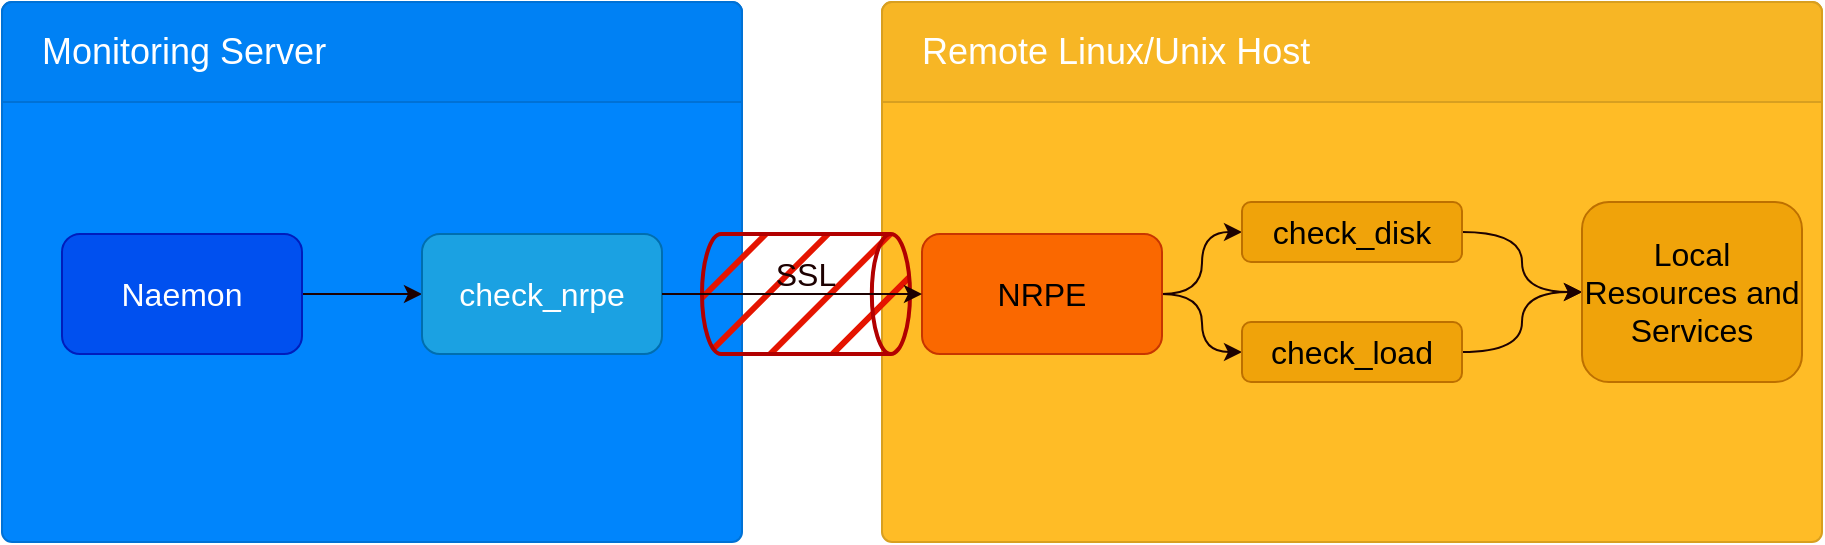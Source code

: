<mxfile version="24.7.17">
  <diagram name="Seite-1" id="R0aHDFtCkrT7WoSOV8md">
    <mxGraphModel dx="1434" dy="957" grid="1" gridSize="10" guides="1" tooltips="1" connect="1" arrows="1" fold="1" page="1" pageScale="1" pageWidth="1169" pageHeight="827" math="0" shadow="0">
      <root>
        <mxCell id="0" />
        <mxCell id="1" parent="0" />
        <mxCell id="5FB76fzgtN4Mtl5dD62B-1" value="" style="html=1;shadow=0;dashed=0;shape=mxgraph.bootstrap.rrect;rSize=5;strokeColor=#0071D5;html=1;whiteSpace=wrap;fillColor=#0085FC;fontColor=#ffffff;verticalAlign=bottom;align=left;spacing=20;spacingBottom=0;fontSize=14;" parent="1" vertex="1">
          <mxGeometry x="80" y="290" width="370" height="270" as="geometry" />
        </mxCell>
        <mxCell id="5FB76fzgtN4Mtl5dD62B-2" value="Monitoring Server" style="html=1;shadow=0;dashed=0;shape=mxgraph.bootstrap.topButton;rSize=5;perimeter=none;whiteSpace=wrap;fillColor=#0081F4;strokeColor=#0071D5;fontColor=#ffffff;resizeWidth=1;fontSize=18;align=left;spacing=20;" parent="5FB76fzgtN4Mtl5dD62B-1" vertex="1">
          <mxGeometry width="370" height="50" relative="1" as="geometry" />
        </mxCell>
        <mxCell id="5FB76fzgtN4Mtl5dD62B-13" style="edgeStyle=orthogonalEdgeStyle;rounded=0;orthogonalLoop=1;jettySize=auto;html=1;strokeColor=#1D0101;" parent="5FB76fzgtN4Mtl5dD62B-1" source="5FB76fzgtN4Mtl5dD62B-11" target="5FB76fzgtN4Mtl5dD62B-12" edge="1">
          <mxGeometry relative="1" as="geometry" />
        </mxCell>
        <mxCell id="5FB76fzgtN4Mtl5dD62B-11" value="&lt;font style=&quot;font-size: 16px;&quot;&gt;Naemon&lt;/font&gt;" style="rounded=1;whiteSpace=wrap;html=1;fillColor=#0050ef;fontColor=#ffffff;strokeColor=#001DBC;fontSize=16;" parent="5FB76fzgtN4Mtl5dD62B-1" vertex="1">
          <mxGeometry x="30" y="116" width="120" height="60" as="geometry" />
        </mxCell>
        <mxCell id="5FB76fzgtN4Mtl5dD62B-12" value="&lt;font style=&quot;font-size: 16px;&quot;&gt;check_nrpe&lt;/font&gt;" style="rounded=1;whiteSpace=wrap;html=1;fillColor=#1ba1e2;fontColor=#ffffff;strokeColor=#006EAF;fontSize=16;" parent="5FB76fzgtN4Mtl5dD62B-1" vertex="1">
          <mxGeometry x="210" y="116" width="120" height="60" as="geometry" />
        </mxCell>
        <mxCell id="5FB76fzgtN4Mtl5dD62B-3" value="&lt;br style=&quot;font-size: 14px&quot;&gt;" style="html=1;shadow=0;dashed=0;shape=mxgraph.bootstrap.rrect;rSize=5;strokeColor=#D89F20;html=1;whiteSpace=wrap;fillColor=#FFBC26;fontColor=#ffffff;verticalAlign=bottom;align=left;spacing=20;spacingBottom=0;fontSize=14;" parent="1" vertex="1">
          <mxGeometry x="520" y="290" width="470" height="270" as="geometry" />
        </mxCell>
        <mxCell id="5FB76fzgtN4Mtl5dD62B-4" value="Remote Linux/Unix Host" style="html=1;shadow=0;dashed=0;shape=mxgraph.bootstrap.topButton;rSize=5;perimeter=none;whiteSpace=wrap;fillColor=#F7B625;strokeColor=#D89F20;fontColor=#ffffff;resizeWidth=1;fontSize=18;align=left;spacing=20;" parent="5FB76fzgtN4Mtl5dD62B-3" vertex="1">
          <mxGeometry width="470.0" height="50" relative="1" as="geometry" />
        </mxCell>
        <mxCell id="8KbS3jkSz1OGSN4ES3QD-2" style="edgeStyle=orthogonalEdgeStyle;rounded=0;orthogonalLoop=1;jettySize=auto;html=1;entryX=0;entryY=0.5;entryDx=0;entryDy=0;curved=1;strokeColor=#1D0101;" parent="5FB76fzgtN4Mtl5dD62B-3" source="5FB76fzgtN4Mtl5dD62B-14" target="5FB76fzgtN4Mtl5dD62B-16" edge="1">
          <mxGeometry relative="1" as="geometry" />
        </mxCell>
        <mxCell id="8KbS3jkSz1OGSN4ES3QD-3" style="edgeStyle=orthogonalEdgeStyle;rounded=0;orthogonalLoop=1;jettySize=auto;html=1;curved=1;strokeColor=#1D0101;" parent="5FB76fzgtN4Mtl5dD62B-3" source="5FB76fzgtN4Mtl5dD62B-14" target="5FB76fzgtN4Mtl5dD62B-21" edge="1">
          <mxGeometry relative="1" as="geometry" />
        </mxCell>
        <mxCell id="5FB76fzgtN4Mtl5dD62B-14" value="&lt;font style=&quot;font-size: 16px;&quot;&gt;NRPE&lt;/font&gt;" style="rounded=1;whiteSpace=wrap;html=1;fillColor=#fa6800;fontColor=#000000;strokeColor=#C73500;fontSize=16;" parent="5FB76fzgtN4Mtl5dD62B-3" vertex="1">
          <mxGeometry x="20" y="116" width="120" height="60" as="geometry" />
        </mxCell>
        <mxCell id="8KbS3jkSz1OGSN4ES3QD-4" style="edgeStyle=orthogonalEdgeStyle;rounded=0;orthogonalLoop=1;jettySize=auto;html=1;entryX=0;entryY=0.5;entryDx=0;entryDy=0;curved=1;strokeColor=#1D0101;" parent="5FB76fzgtN4Mtl5dD62B-3" source="5FB76fzgtN4Mtl5dD62B-16" target="8KbS3jkSz1OGSN4ES3QD-1" edge="1">
          <mxGeometry relative="1" as="geometry" />
        </mxCell>
        <mxCell id="5FB76fzgtN4Mtl5dD62B-16" value="check_disk" style="rounded=1;whiteSpace=wrap;html=1;fillColor=#f0a30a;fontColor=#000000;strokeColor=#BD7000;fontSize=16;" parent="5FB76fzgtN4Mtl5dD62B-3" vertex="1">
          <mxGeometry x="180" y="100" width="110" height="30" as="geometry" />
        </mxCell>
        <mxCell id="8KbS3jkSz1OGSN4ES3QD-5" style="edgeStyle=orthogonalEdgeStyle;rounded=0;orthogonalLoop=1;jettySize=auto;html=1;curved=1;strokeColor=#1D0101;" parent="5FB76fzgtN4Mtl5dD62B-3" source="5FB76fzgtN4Mtl5dD62B-21" target="8KbS3jkSz1OGSN4ES3QD-1" edge="1">
          <mxGeometry relative="1" as="geometry" />
        </mxCell>
        <mxCell id="5FB76fzgtN4Mtl5dD62B-21" value="check_load" style="rounded=1;whiteSpace=wrap;html=1;fillColor=#f0a30a;fontColor=#000000;strokeColor=#BD7000;align=center;verticalAlign=middle;fontFamily=Helvetica;fontSize=16;" parent="5FB76fzgtN4Mtl5dD62B-3" vertex="1">
          <mxGeometry x="179.999" y="160" width="110" height="30" as="geometry" />
        </mxCell>
        <mxCell id="8KbS3jkSz1OGSN4ES3QD-1" value="Local Resources and Services" style="rounded=1;whiteSpace=wrap;html=1;fillColor=#f0a30a;fontColor=#000000;strokeColor=#BD7000;fontSize=16;" parent="5FB76fzgtN4Mtl5dD62B-3" vertex="1">
          <mxGeometry x="350" y="100" width="110" height="90" as="geometry" />
        </mxCell>
        <mxCell id="8KbS3jkSz1OGSN4ES3QD-10" value="SSL&lt;div style=&quot;font-size: 16px;&quot;&gt;&lt;br&gt;&lt;/div&gt;" style="strokeWidth=2;html=1;shape=mxgraph.flowchart.direct_data;whiteSpace=wrap;fillColor=#e51400;fontColor=#1D0101;strokeColor=#B20000;fillStyle=hatch;fontSize=16;" parent="1" vertex="1">
          <mxGeometry x="430" y="406" width="104" height="60" as="geometry" />
        </mxCell>
        <mxCell id="5FB76fzgtN4Mtl5dD62B-15" style="edgeStyle=orthogonalEdgeStyle;rounded=0;orthogonalLoop=1;jettySize=auto;html=1;strokeColor=#1D0101;" parent="1" source="5FB76fzgtN4Mtl5dD62B-12" target="5FB76fzgtN4Mtl5dD62B-14" edge="1">
          <mxGeometry relative="1" as="geometry" />
        </mxCell>
      </root>
    </mxGraphModel>
  </diagram>
</mxfile>
